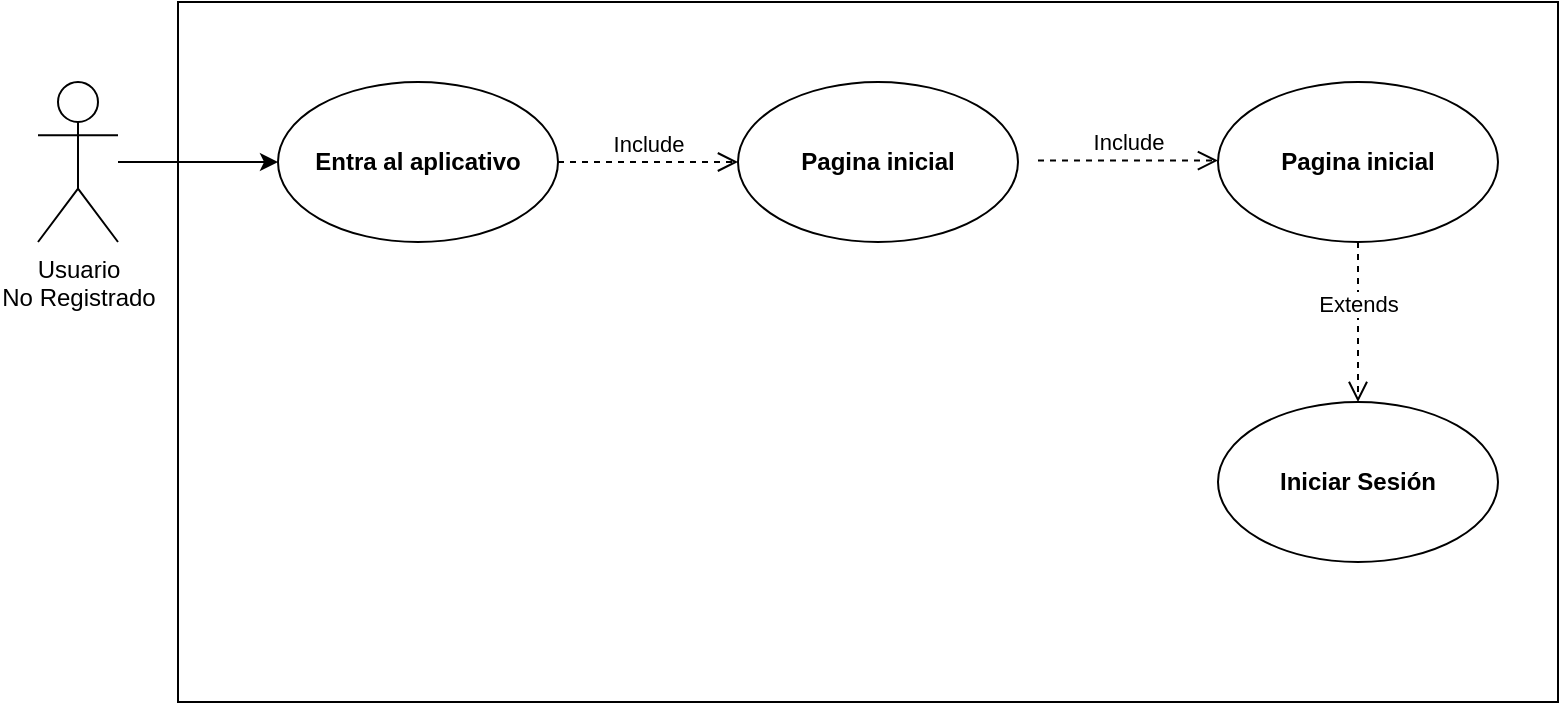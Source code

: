 <mxfile version="21.8.0" type="device" pages="19">
  <diagram id="6Wr8wNxJgp2MivjxtUQt" name="Ingreso al Aplicativo">
    <mxGraphModel dx="1120" dy="516" grid="1" gridSize="10" guides="1" tooltips="1" connect="1" arrows="1" fold="1" page="1" pageScale="1" pageWidth="827" pageHeight="1169" math="0" shadow="0">
      <root>
        <mxCell id="0" />
        <mxCell id="1" parent="0" />
        <mxCell id="N-UGEto0pf_gdrzbl3ki-1" value="" style="rounded=0;whiteSpace=wrap;html=1;" parent="1" vertex="1">
          <mxGeometry x="130" y="200" width="690" height="350" as="geometry" />
        </mxCell>
        <mxCell id="N-UGEto0pf_gdrzbl3ki-2" style="edgeStyle=orthogonalEdgeStyle;rounded=0;orthogonalLoop=1;jettySize=auto;html=1;entryX=0;entryY=0.5;entryDx=0;entryDy=0;" parent="1" source="N-UGEto0pf_gdrzbl3ki-3" target="N-UGEto0pf_gdrzbl3ki-4" edge="1">
          <mxGeometry relative="1" as="geometry" />
        </mxCell>
        <mxCell id="N-UGEto0pf_gdrzbl3ki-3" value="Usuario&lt;br&gt;No Registrado" style="shape=umlActor;verticalLabelPosition=bottom;verticalAlign=top;html=1;" parent="1" vertex="1">
          <mxGeometry x="60" y="240" width="40" height="80" as="geometry" />
        </mxCell>
        <mxCell id="N-UGEto0pf_gdrzbl3ki-4" value="&lt;b&gt;Entra al aplicativo&lt;/b&gt;" style="ellipse;whiteSpace=wrap;html=1;" parent="1" vertex="1">
          <mxGeometry x="180" y="240" width="140" height="80" as="geometry" />
        </mxCell>
        <mxCell id="N-UGEto0pf_gdrzbl3ki-5" value="&lt;b&gt;Pagina inicial&lt;/b&gt;" style="ellipse;whiteSpace=wrap;html=1;" parent="1" vertex="1">
          <mxGeometry x="410" y="240" width="140" height="80" as="geometry" />
        </mxCell>
        <mxCell id="N-UGEto0pf_gdrzbl3ki-6" value="Include" style="html=1;verticalAlign=bottom;endArrow=open;dashed=1;endSize=8;rounded=0;exitX=1;exitY=0.5;exitDx=0;exitDy=0;entryX=0;entryY=0.5;entryDx=0;entryDy=0;" parent="1" source="N-UGEto0pf_gdrzbl3ki-4" target="N-UGEto0pf_gdrzbl3ki-5" edge="1">
          <mxGeometry relative="1" as="geometry">
            <mxPoint x="450" y="460" as="sourcePoint" />
            <mxPoint x="370" y="460" as="targetPoint" />
          </mxGeometry>
        </mxCell>
        <mxCell id="N-UGEto0pf_gdrzbl3ki-7" value="&lt;b&gt;Pagina inicial&lt;/b&gt;" style="ellipse;whiteSpace=wrap;html=1;" parent="1" vertex="1">
          <mxGeometry x="650" y="240" width="140" height="80" as="geometry" />
        </mxCell>
        <mxCell id="N-UGEto0pf_gdrzbl3ki-8" value="Include" style="html=1;verticalAlign=bottom;endArrow=open;dashed=1;endSize=8;rounded=0;exitX=1;exitY=0.5;exitDx=0;exitDy=0;entryX=0;entryY=0.5;entryDx=0;entryDy=0;" parent="1" edge="1">
          <mxGeometry relative="1" as="geometry">
            <mxPoint x="560" y="279.29" as="sourcePoint" />
            <mxPoint x="650" y="279.29" as="targetPoint" />
          </mxGeometry>
        </mxCell>
        <mxCell id="N-UGEto0pf_gdrzbl3ki-10" value="Extends" style="html=1;verticalAlign=bottom;endArrow=open;dashed=1;endSize=8;rounded=0;exitX=0.5;exitY=1;exitDx=0;exitDy=0;" parent="1" source="N-UGEto0pf_gdrzbl3ki-7" edge="1">
          <mxGeometry relative="1" as="geometry">
            <mxPoint x="675" y="410" as="sourcePoint" />
            <mxPoint x="720" y="400" as="targetPoint" />
            <mxPoint as="offset" />
          </mxGeometry>
        </mxCell>
        <mxCell id="N-UGEto0pf_gdrzbl3ki-13" value="&lt;b&gt;Iniciar Sesión&lt;/b&gt;" style="ellipse;whiteSpace=wrap;html=1;" parent="1" vertex="1">
          <mxGeometry x="650" y="400" width="140" height="80" as="geometry" />
        </mxCell>
      </root>
    </mxGraphModel>
  </diagram>
  <diagram name="C.U-CREAR CUENTA" id="OIQbZXkx8vQEtdr4NYBc">
    <mxGraphModel dx="1120" dy="516" grid="1" gridSize="10" guides="1" tooltips="1" connect="1" arrows="1" fold="1" page="1" pageScale="1" pageWidth="827" pageHeight="1169" math="0" shadow="0">
      <root>
        <mxCell id="Y3XFAiMibaMwparVxsGh-0" />
        <mxCell id="Y3XFAiMibaMwparVxsGh-1" parent="Y3XFAiMibaMwparVxsGh-0" />
        <mxCell id="Y3XFAiMibaMwparVxsGh-2" value="" style="rounded=0;whiteSpace=wrap;html=1;" parent="Y3XFAiMibaMwparVxsGh-1" vertex="1">
          <mxGeometry x="130" y="210" width="490" height="130" as="geometry" />
        </mxCell>
        <mxCell id="Y3XFAiMibaMwparVxsGh-3" style="edgeStyle=orthogonalEdgeStyle;rounded=0;orthogonalLoop=1;jettySize=auto;html=1;entryX=0;entryY=0.5;entryDx=0;entryDy=0;" parent="Y3XFAiMibaMwparVxsGh-1" source="Y3XFAiMibaMwparVxsGh-4" target="Y3XFAiMibaMwparVxsGh-5" edge="1">
          <mxGeometry relative="1" as="geometry" />
        </mxCell>
        <mxCell id="Y3XFAiMibaMwparVxsGh-4" value="Usuario" style="shape=umlActor;verticalLabelPosition=bottom;verticalAlign=top;html=1;" parent="Y3XFAiMibaMwparVxsGh-1" vertex="1">
          <mxGeometry x="80" y="240" width="40" height="80" as="geometry" />
        </mxCell>
        <mxCell id="Y3XFAiMibaMwparVxsGh-5" value="&lt;b&gt;Crear cuenta&lt;/b&gt;" style="ellipse;whiteSpace=wrap;html=1;" parent="Y3XFAiMibaMwparVxsGh-1" vertex="1">
          <mxGeometry x="180" y="240" width="140" height="80" as="geometry" />
        </mxCell>
        <mxCell id="Y3XFAiMibaMwparVxsGh-6" value="&lt;b&gt;Guardar Datos&lt;/b&gt;" style="ellipse;whiteSpace=wrap;html=1;" parent="Y3XFAiMibaMwparVxsGh-1" vertex="1">
          <mxGeometry x="414" y="240" width="140" height="80" as="geometry" />
        </mxCell>
        <mxCell id="Y3XFAiMibaMwparVxsGh-7" value="Include" style="html=1;verticalAlign=bottom;endArrow=open;dashed=1;endSize=8;rounded=0;exitX=1;exitY=0.5;exitDx=0;exitDy=0;entryX=0;entryY=0.5;entryDx=0;entryDy=0;" parent="Y3XFAiMibaMwparVxsGh-1" source="Y3XFAiMibaMwparVxsGh-5" target="Y3XFAiMibaMwparVxsGh-6" edge="1">
          <mxGeometry relative="1" as="geometry">
            <mxPoint x="450" y="460" as="sourcePoint" />
            <mxPoint x="370" y="460" as="targetPoint" />
          </mxGeometry>
        </mxCell>
      </root>
    </mxGraphModel>
  </diagram>
  <diagram name="C,U- LOGIN" id="pDyAWAgPK7dpE20TPSKZ">
    <mxGraphModel dx="1120" dy="516" grid="1" gridSize="10" guides="1" tooltips="1" connect="1" arrows="1" fold="1" page="1" pageScale="1" pageWidth="827" pageHeight="1169" math="0" shadow="0">
      <root>
        <mxCell id="0" />
        <mxCell id="1" parent="0" />
        <mxCell id="ElbvkdIM_RsdT7fI71OH-1" value="" style="rounded=0;whiteSpace=wrap;html=1;" parent="1" vertex="1">
          <mxGeometry x="130" y="210" width="490" height="130" as="geometry" />
        </mxCell>
        <mxCell id="ElbvkdIM_RsdT7fI71OH-2" style="edgeStyle=orthogonalEdgeStyle;rounded=0;orthogonalLoop=1;jettySize=auto;html=1;entryX=0;entryY=0.5;entryDx=0;entryDy=0;" parent="1" source="ElbvkdIM_RsdT7fI71OH-3" target="ElbvkdIM_RsdT7fI71OH-4" edge="1">
          <mxGeometry relative="1" as="geometry" />
        </mxCell>
        <mxCell id="ElbvkdIM_RsdT7fI71OH-3" value="Usuario" style="shape=umlActor;verticalLabelPosition=bottom;verticalAlign=top;html=1;" parent="1" vertex="1">
          <mxGeometry x="80" y="240" width="40" height="80" as="geometry" />
        </mxCell>
        <mxCell id="ElbvkdIM_RsdT7fI71OH-4" value="&lt;b&gt;Loguea&lt;/b&gt;" style="ellipse;whiteSpace=wrap;html=1;" parent="1" vertex="1">
          <mxGeometry x="180" y="240" width="140" height="80" as="geometry" />
        </mxCell>
        <mxCell id="ElbvkdIM_RsdT7fI71OH-5" value="&lt;b&gt;Validar datos&lt;/b&gt;" style="ellipse;whiteSpace=wrap;html=1;" parent="1" vertex="1">
          <mxGeometry x="410" y="240" width="140" height="80" as="geometry" />
        </mxCell>
        <mxCell id="ElbvkdIM_RsdT7fI71OH-6" value="Include" style="html=1;verticalAlign=bottom;endArrow=open;dashed=1;endSize=8;rounded=0;exitX=1;exitY=0.5;exitDx=0;exitDy=0;entryX=0;entryY=0.5;entryDx=0;entryDy=0;" parent="1" source="ElbvkdIM_RsdT7fI71OH-4" target="ElbvkdIM_RsdT7fI71OH-5" edge="1">
          <mxGeometry relative="1" as="geometry">
            <mxPoint x="450" y="460" as="sourcePoint" />
            <mxPoint x="370" y="460" as="targetPoint" />
          </mxGeometry>
        </mxCell>
      </root>
    </mxGraphModel>
  </diagram>
  <diagram name="C.U-CURSOS-ESTUDIANTE" id="VmbVuqQlv-bKmgJ1OIzL">
    <mxGraphModel dx="1120" dy="516" grid="1" gridSize="10" guides="1" tooltips="1" connect="1" arrows="1" fold="1" page="1" pageScale="1" pageWidth="827" pageHeight="1169" math="0" shadow="0">
      <root>
        <mxCell id="Rnt-PtU5l8j6cWL0cF-I-0" />
        <mxCell id="Rnt-PtU5l8j6cWL0cF-I-1" parent="Rnt-PtU5l8j6cWL0cF-I-0" />
        <mxCell id="Rnt-PtU5l8j6cWL0cF-I-2" value="" style="rounded=0;whiteSpace=wrap;html=1;" parent="Rnt-PtU5l8j6cWL0cF-I-1" vertex="1">
          <mxGeometry x="130" y="210" width="490" height="130" as="geometry" />
        </mxCell>
        <mxCell id="Rnt-PtU5l8j6cWL0cF-I-3" style="edgeStyle=orthogonalEdgeStyle;rounded=0;orthogonalLoop=1;jettySize=auto;html=1;entryX=0;entryY=0.5;entryDx=0;entryDy=0;" parent="Rnt-PtU5l8j6cWL0cF-I-1" source="Rnt-PtU5l8j6cWL0cF-I-4" target="Rnt-PtU5l8j6cWL0cF-I-5" edge="1">
          <mxGeometry relative="1" as="geometry" />
        </mxCell>
        <mxCell id="Rnt-PtU5l8j6cWL0cF-I-4" value="Estudiante" style="shape=umlActor;verticalLabelPosition=bottom;verticalAlign=top;html=1;" parent="Rnt-PtU5l8j6cWL0cF-I-1" vertex="1">
          <mxGeometry x="80" y="240" width="40" height="80" as="geometry" />
        </mxCell>
        <mxCell id="Rnt-PtU5l8j6cWL0cF-I-5" value="&lt;b&gt;Home&lt;/b&gt;" style="ellipse;whiteSpace=wrap;html=1;" parent="Rnt-PtU5l8j6cWL0cF-I-1" vertex="1">
          <mxGeometry x="180" y="240" width="140" height="80" as="geometry" />
        </mxCell>
        <mxCell id="Rnt-PtU5l8j6cWL0cF-I-6" value="&lt;b&gt;Acceder a cursos&lt;/b&gt;" style="ellipse;whiteSpace=wrap;html=1;" parent="Rnt-PtU5l8j6cWL0cF-I-1" vertex="1">
          <mxGeometry x="410" y="240" width="140" height="80" as="geometry" />
        </mxCell>
        <mxCell id="Rnt-PtU5l8j6cWL0cF-I-7" value="Include" style="html=1;verticalAlign=bottom;endArrow=open;dashed=1;endSize=8;rounded=0;exitX=1;exitY=0.5;exitDx=0;exitDy=0;entryX=0;entryY=0.5;entryDx=0;entryDy=0;" parent="Rnt-PtU5l8j6cWL0cF-I-1" source="Rnt-PtU5l8j6cWL0cF-I-5" target="Rnt-PtU5l8j6cWL0cF-I-6" edge="1">
          <mxGeometry relative="1" as="geometry">
            <mxPoint x="450" y="460" as="sourcePoint" />
            <mxPoint x="370" y="460" as="targetPoint" />
          </mxGeometry>
        </mxCell>
      </root>
    </mxGraphModel>
  </diagram>
  <diagram id="7ByIlt90lfVoQDeWLOMH" name="C.U-ACCESO A MATERIAL">
    <mxGraphModel dx="1120" dy="516" grid="1" gridSize="10" guides="1" tooltips="1" connect="1" arrows="1" fold="1" page="1" pageScale="1" pageWidth="827" pageHeight="1169" math="0" shadow="0">
      <root>
        <mxCell id="0" />
        <mxCell id="1" parent="0" />
        <mxCell id="-4rPqsDTfvADgABQ5ECB-1" value="" style="rounded=0;whiteSpace=wrap;html=1;" parent="1" vertex="1">
          <mxGeometry x="130" y="140" width="680" height="300" as="geometry" />
        </mxCell>
        <mxCell id="-4rPqsDTfvADgABQ5ECB-2" style="edgeStyle=orthogonalEdgeStyle;rounded=0;orthogonalLoop=1;jettySize=auto;html=1;entryX=0;entryY=0.5;entryDx=0;entryDy=0;" parent="1" source="-4rPqsDTfvADgABQ5ECB-3" target="-4rPqsDTfvADgABQ5ECB-4" edge="1">
          <mxGeometry relative="1" as="geometry" />
        </mxCell>
        <mxCell id="-4rPqsDTfvADgABQ5ECB-3" value="Estudiante" style="shape=umlActor;verticalLabelPosition=bottom;verticalAlign=top;html=1;" parent="1" vertex="1">
          <mxGeometry x="80" y="240" width="40" height="80" as="geometry" />
        </mxCell>
        <mxCell id="-4rPqsDTfvADgABQ5ECB-4" value="&lt;b&gt;Home&lt;/b&gt;" style="ellipse;whiteSpace=wrap;html=1;" parent="1" vertex="1">
          <mxGeometry x="180" y="240" width="140" height="80" as="geometry" />
        </mxCell>
        <mxCell id="-4rPqsDTfvADgABQ5ECB-5" value="&lt;b&gt;Material&amp;nbsp;Pedagógico&lt;/b&gt;" style="ellipse;whiteSpace=wrap;html=1;" parent="1" vertex="1">
          <mxGeometry x="410" y="240" width="140" height="80" as="geometry" />
        </mxCell>
        <mxCell id="-4rPqsDTfvADgABQ5ECB-6" value="Include" style="html=1;verticalAlign=bottom;endArrow=open;dashed=1;endSize=8;rounded=0;exitX=1;exitY=0.5;exitDx=0;exitDy=0;entryX=0;entryY=0.5;entryDx=0;entryDy=0;" parent="1" source="-4rPqsDTfvADgABQ5ECB-4" target="-4rPqsDTfvADgABQ5ECB-5" edge="1">
          <mxGeometry relative="1" as="geometry">
            <mxPoint x="450" y="460" as="sourcePoint" />
            <mxPoint x="370" y="460" as="targetPoint" />
          </mxGeometry>
        </mxCell>
        <mxCell id="rlVTLHiIuU6o3TbWz9Qn-1" value="Include" style="html=1;verticalAlign=bottom;endArrow=open;dashed=1;endSize=8;rounded=0;exitX=1;exitY=0.5;exitDx=0;exitDy=0;entryX=0;entryY=0.5;entryDx=0;entryDy=0;" parent="1" edge="1">
          <mxGeometry relative="1" as="geometry">
            <mxPoint x="550" y="279.5" as="sourcePoint" />
            <mxPoint x="640" y="279.5" as="targetPoint" />
          </mxGeometry>
        </mxCell>
        <mxCell id="rlVTLHiIuU6o3TbWz9Qn-2" value="&lt;b&gt;Recursos&lt;/b&gt;" style="ellipse;whiteSpace=wrap;html=1;" parent="1" vertex="1">
          <mxGeometry x="650" y="330" width="140" height="80" as="geometry" />
        </mxCell>
        <mxCell id="rlVTLHiIuU6o3TbWz9Qn-3" value="&lt;b&gt;Videos&lt;/b&gt;" style="ellipse;whiteSpace=wrap;html=1;" parent="1" vertex="1">
          <mxGeometry x="650" y="240" width="140" height="80" as="geometry" />
        </mxCell>
        <mxCell id="rlVTLHiIuU6o3TbWz9Qn-4" value="&lt;b&gt;Lecturas&lt;/b&gt;" style="ellipse;whiteSpace=wrap;html=1;" parent="1" vertex="1">
          <mxGeometry x="650" y="150" width="140" height="80" as="geometry" />
        </mxCell>
        <mxCell id="rlVTLHiIuU6o3TbWz9Qn-5" value="Include" style="html=1;verticalAlign=bottom;endArrow=open;dashed=1;endSize=8;rounded=0;entryX=0;entryY=0.5;entryDx=0;entryDy=0;" parent="1" target="rlVTLHiIuU6o3TbWz9Qn-2" edge="1">
          <mxGeometry relative="1" as="geometry">
            <mxPoint x="550" y="280" as="sourcePoint" />
            <mxPoint x="640" y="350" as="targetPoint" />
          </mxGeometry>
        </mxCell>
        <mxCell id="rlVTLHiIuU6o3TbWz9Qn-6" value="Include" style="html=1;verticalAlign=bottom;endArrow=open;dashed=1;endSize=8;rounded=0;exitX=1;exitY=0.413;exitDx=0;exitDy=0;entryX=0;entryY=0.5;entryDx=0;entryDy=0;exitPerimeter=0;" parent="1" source="-4rPqsDTfvADgABQ5ECB-5" target="rlVTLHiIuU6o3TbWz9Qn-4" edge="1">
          <mxGeometry relative="1" as="geometry">
            <mxPoint x="550" y="220" as="sourcePoint" />
            <mxPoint x="640" y="220" as="targetPoint" />
          </mxGeometry>
        </mxCell>
      </root>
    </mxGraphModel>
  </diagram>
  <diagram name="C.U-PROGRESO" id="-MWEDYVDnwwyZtfCgukR">
    <mxGraphModel dx="1120" dy="516" grid="1" gridSize="10" guides="1" tooltips="1" connect="1" arrows="1" fold="1" page="1" pageScale="1" pageWidth="827" pageHeight="1169" math="0" shadow="0">
      <root>
        <mxCell id="lMCtE0xZN_irdAacadlM-0" />
        <mxCell id="lMCtE0xZN_irdAacadlM-1" parent="lMCtE0xZN_irdAacadlM-0" />
        <mxCell id="lMCtE0xZN_irdAacadlM-2" value="" style="rounded=0;whiteSpace=wrap;html=1;" parent="lMCtE0xZN_irdAacadlM-1" vertex="1">
          <mxGeometry x="130" y="190" width="680" height="180" as="geometry" />
        </mxCell>
        <mxCell id="lMCtE0xZN_irdAacadlM-3" style="edgeStyle=orthogonalEdgeStyle;rounded=0;orthogonalLoop=1;jettySize=auto;html=1;entryX=0;entryY=0.5;entryDx=0;entryDy=0;" parent="lMCtE0xZN_irdAacadlM-1" source="lMCtE0xZN_irdAacadlM-4" target="lMCtE0xZN_irdAacadlM-5" edge="1">
          <mxGeometry relative="1" as="geometry" />
        </mxCell>
        <mxCell id="lMCtE0xZN_irdAacadlM-4" value="Estudiante" style="shape=umlActor;verticalLabelPosition=bottom;verticalAlign=top;html=1;" parent="lMCtE0xZN_irdAacadlM-1" vertex="1">
          <mxGeometry x="80" y="240" width="40" height="80" as="geometry" />
        </mxCell>
        <mxCell id="lMCtE0xZN_irdAacadlM-5" value="&lt;b&gt;Home&lt;/b&gt;" style="ellipse;whiteSpace=wrap;html=1;" parent="lMCtE0xZN_irdAacadlM-1" vertex="1">
          <mxGeometry x="180" y="240" width="140" height="80" as="geometry" />
        </mxCell>
        <mxCell id="lMCtE0xZN_irdAacadlM-6" value="&lt;b&gt;Mi progreso&lt;/b&gt;" style="ellipse;whiteSpace=wrap;html=1;" parent="lMCtE0xZN_irdAacadlM-1" vertex="1">
          <mxGeometry x="410" y="240" width="140" height="80" as="geometry" />
        </mxCell>
        <mxCell id="lMCtE0xZN_irdAacadlM-7" value="Include" style="html=1;verticalAlign=bottom;endArrow=open;dashed=1;endSize=8;rounded=0;exitX=1;exitY=0.5;exitDx=0;exitDy=0;entryX=0;entryY=0.5;entryDx=0;entryDy=0;" parent="lMCtE0xZN_irdAacadlM-1" source="lMCtE0xZN_irdAacadlM-5" target="lMCtE0xZN_irdAacadlM-6" edge="1">
          <mxGeometry relative="1" as="geometry">
            <mxPoint x="450" y="460" as="sourcePoint" />
            <mxPoint x="370" y="460" as="targetPoint" />
          </mxGeometry>
        </mxCell>
        <mxCell id="lMCtE0xZN_irdAacadlM-11" value="&lt;b&gt;Mis Cursos&amp;nbsp;&lt;/b&gt;" style="ellipse;whiteSpace=wrap;html=1;" parent="lMCtE0xZN_irdAacadlM-1" vertex="1">
          <mxGeometry x="660" y="240" width="140" height="80" as="geometry" />
        </mxCell>
        <mxCell id="lMCtE0xZN_irdAacadlM-13" value="Include" style="html=1;verticalAlign=bottom;endArrow=open;dashed=1;endSize=8;rounded=0;exitX=1;exitY=0.5;exitDx=0;exitDy=0;entryX=0;entryY=0.5;entryDx=0;entryDy=0;" parent="lMCtE0xZN_irdAacadlM-1" source="lMCtE0xZN_irdAacadlM-6" target="lMCtE0xZN_irdAacadlM-11" edge="1">
          <mxGeometry relative="1" as="geometry">
            <mxPoint x="550" y="220" as="sourcePoint" />
            <mxPoint x="640" y="220" as="targetPoint" />
          </mxGeometry>
        </mxCell>
      </root>
    </mxGraphModel>
  </diagram>
  <diagram name="C.U-PERFIL ESTUDIANTE" id="D9-pfNor20RH93bwv3aH">
    <mxGraphModel dx="1120" dy="516" grid="1" gridSize="10" guides="1" tooltips="1" connect="1" arrows="1" fold="1" page="1" pageScale="1" pageWidth="827" pageHeight="1169" math="0" shadow="0">
      <root>
        <mxCell id="9F-heDjCqd94MD6ygJ31-0" />
        <mxCell id="9F-heDjCqd94MD6ygJ31-1" parent="9F-heDjCqd94MD6ygJ31-0" />
        <mxCell id="9F-heDjCqd94MD6ygJ31-2" value="" style="rounded=0;whiteSpace=wrap;html=1;" parent="9F-heDjCqd94MD6ygJ31-1" vertex="1">
          <mxGeometry x="120" y="127.5" width="690" height="305" as="geometry" />
        </mxCell>
        <mxCell id="9F-heDjCqd94MD6ygJ31-3" style="edgeStyle=orthogonalEdgeStyle;rounded=0;orthogonalLoop=1;jettySize=auto;html=1;entryX=0;entryY=0.5;entryDx=0;entryDy=0;" parent="9F-heDjCqd94MD6ygJ31-1" source="9F-heDjCqd94MD6ygJ31-4" target="9F-heDjCqd94MD6ygJ31-5" edge="1">
          <mxGeometry relative="1" as="geometry" />
        </mxCell>
        <mxCell id="9F-heDjCqd94MD6ygJ31-4" value="Estudiante" style="shape=umlActor;verticalLabelPosition=bottom;verticalAlign=top;html=1;" parent="9F-heDjCqd94MD6ygJ31-1" vertex="1">
          <mxGeometry x="60" y="240" width="40" height="80" as="geometry" />
        </mxCell>
        <mxCell id="9F-heDjCqd94MD6ygJ31-5" value="&lt;b&gt;Home&lt;/b&gt;" style="ellipse;whiteSpace=wrap;html=1;" parent="9F-heDjCqd94MD6ygJ31-1" vertex="1">
          <mxGeometry x="180" y="240" width="140" height="80" as="geometry" />
        </mxCell>
        <mxCell id="9F-heDjCqd94MD6ygJ31-6" value="&lt;b&gt;Perfil&lt;/b&gt;" style="ellipse;whiteSpace=wrap;html=1;" parent="9F-heDjCqd94MD6ygJ31-1" vertex="1">
          <mxGeometry x="410" y="240" width="140" height="80" as="geometry" />
        </mxCell>
        <mxCell id="9F-heDjCqd94MD6ygJ31-7" value="Include" style="html=1;verticalAlign=bottom;endArrow=open;dashed=1;endSize=8;rounded=0;exitX=1;exitY=0.5;exitDx=0;exitDy=0;entryX=0;entryY=0.5;entryDx=0;entryDy=0;" parent="9F-heDjCqd94MD6ygJ31-1" source="9F-heDjCqd94MD6ygJ31-5" target="9F-heDjCqd94MD6ygJ31-6" edge="1">
          <mxGeometry relative="1" as="geometry">
            <mxPoint x="450" y="460" as="sourcePoint" />
            <mxPoint x="370" y="460" as="targetPoint" />
          </mxGeometry>
        </mxCell>
        <mxCell id="9F-heDjCqd94MD6ygJ31-8" value="Include" style="html=1;verticalAlign=bottom;endArrow=open;dashed=1;endSize=8;rounded=0;exitX=1;exitY=0.5;exitDx=0;exitDy=0;entryX=0;entryY=0.5;entryDx=0;entryDy=0;" parent="9F-heDjCqd94MD6ygJ31-1" target="9F-heDjCqd94MD6ygJ31-9" edge="1">
          <mxGeometry relative="1" as="geometry">
            <mxPoint x="550" y="279.5" as="sourcePoint" />
            <mxPoint x="640" y="279.5" as="targetPoint" />
          </mxGeometry>
        </mxCell>
        <mxCell id="9F-heDjCqd94MD6ygJ31-9" value="&lt;b&gt;Actualizar Perfil&lt;/b&gt;" style="ellipse;whiteSpace=wrap;html=1;" parent="9F-heDjCqd94MD6ygJ31-1" vertex="1">
          <mxGeometry x="650" y="300" width="140" height="80" as="geometry" />
        </mxCell>
        <mxCell id="9F-heDjCqd94MD6ygJ31-10" value="&lt;b&gt;Ver Perfil&lt;/b&gt;" style="ellipse;whiteSpace=wrap;html=1;" parent="9F-heDjCqd94MD6ygJ31-1" vertex="1">
          <mxGeometry x="650" y="190" width="140" height="80" as="geometry" />
        </mxCell>
        <mxCell id="9F-heDjCqd94MD6ygJ31-11" value="Include" style="html=1;verticalAlign=bottom;endArrow=open;dashed=1;endSize=8;rounded=0;exitX=1;exitY=0.413;exitDx=0;exitDy=0;entryX=0;entryY=0.5;entryDx=0;entryDy=0;exitPerimeter=0;" parent="9F-heDjCqd94MD6ygJ31-1" target="9F-heDjCqd94MD6ygJ31-10" edge="1">
          <mxGeometry relative="1" as="geometry">
            <mxPoint x="550" y="273" as="sourcePoint" />
            <mxPoint x="640" y="220" as="targetPoint" />
          </mxGeometry>
        </mxCell>
      </root>
    </mxGraphModel>
  </diagram>
  <diagram name="C.U-INTERACCION E" id="3pASqnmJ5PZiGVIZQk9u">
    <mxGraphModel dx="1120" dy="516" grid="1" gridSize="10" guides="1" tooltips="1" connect="1" arrows="1" fold="1" page="1" pageScale="1" pageWidth="827" pageHeight="1169" math="0" shadow="0">
      <root>
        <mxCell id="8vlu0EyGMhYxULSzkpvL-0" />
        <mxCell id="8vlu0EyGMhYxULSzkpvL-1" parent="8vlu0EyGMhYxULSzkpvL-0" />
        <mxCell id="8vlu0EyGMhYxULSzkpvL-2" value="" style="rounded=0;whiteSpace=wrap;html=1;" parent="8vlu0EyGMhYxULSzkpvL-1" vertex="1">
          <mxGeometry x="130" y="190" width="680" height="180" as="geometry" />
        </mxCell>
        <mxCell id="8vlu0EyGMhYxULSzkpvL-3" style="edgeStyle=orthogonalEdgeStyle;rounded=0;orthogonalLoop=1;jettySize=auto;html=1;entryX=0;entryY=0.5;entryDx=0;entryDy=0;" parent="8vlu0EyGMhYxULSzkpvL-1" source="8vlu0EyGMhYxULSzkpvL-4" target="8vlu0EyGMhYxULSzkpvL-5" edge="1">
          <mxGeometry relative="1" as="geometry" />
        </mxCell>
        <mxCell id="8vlu0EyGMhYxULSzkpvL-4" value="Estudiante" style="shape=umlActor;verticalLabelPosition=bottom;verticalAlign=top;html=1;" parent="8vlu0EyGMhYxULSzkpvL-1" vertex="1">
          <mxGeometry x="80" y="240" width="40" height="80" as="geometry" />
        </mxCell>
        <mxCell id="8vlu0EyGMhYxULSzkpvL-5" value="&lt;b&gt;Home&lt;/b&gt;" style="ellipse;whiteSpace=wrap;html=1;" parent="8vlu0EyGMhYxULSzkpvL-1" vertex="1">
          <mxGeometry x="180" y="240" width="140" height="80" as="geometry" />
        </mxCell>
        <mxCell id="8vlu0EyGMhYxULSzkpvL-6" value="&lt;b&gt;Mis Foros&lt;/b&gt;" style="ellipse;whiteSpace=wrap;html=1;" parent="8vlu0EyGMhYxULSzkpvL-1" vertex="1">
          <mxGeometry x="410" y="240" width="140" height="80" as="geometry" />
        </mxCell>
        <mxCell id="8vlu0EyGMhYxULSzkpvL-7" value="Include" style="html=1;verticalAlign=bottom;endArrow=open;dashed=1;endSize=8;rounded=0;exitX=1;exitY=0.5;exitDx=0;exitDy=0;entryX=0;entryY=0.5;entryDx=0;entryDy=0;" parent="8vlu0EyGMhYxULSzkpvL-1" source="8vlu0EyGMhYxULSzkpvL-5" target="8vlu0EyGMhYxULSzkpvL-6" edge="1">
          <mxGeometry relative="1" as="geometry">
            <mxPoint x="450" y="460" as="sourcePoint" />
            <mxPoint x="370" y="460" as="targetPoint" />
          </mxGeometry>
        </mxCell>
        <mxCell id="8vlu0EyGMhYxULSzkpvL-8" value="&lt;b&gt;Chatear en Vivo&lt;/b&gt;" style="ellipse;whiteSpace=wrap;html=1;" parent="8vlu0EyGMhYxULSzkpvL-1" vertex="1">
          <mxGeometry x="660" y="240" width="140" height="80" as="geometry" />
        </mxCell>
        <mxCell id="8vlu0EyGMhYxULSzkpvL-9" value="Include" style="html=1;verticalAlign=bottom;endArrow=open;dashed=1;endSize=8;rounded=0;exitX=1;exitY=0.5;exitDx=0;exitDy=0;entryX=0;entryY=0.5;entryDx=0;entryDy=0;" parent="8vlu0EyGMhYxULSzkpvL-1" source="8vlu0EyGMhYxULSzkpvL-6" target="8vlu0EyGMhYxULSzkpvL-8" edge="1">
          <mxGeometry relative="1" as="geometry">
            <mxPoint x="550" y="220" as="sourcePoint" />
            <mxPoint x="640" y="220" as="targetPoint" />
          </mxGeometry>
        </mxCell>
      </root>
    </mxGraphModel>
  </diagram>
  <diagram id="dH7hlZJf07SfK11NuM1l" name="C.U-ACTIVIDADES">
    <mxGraphModel dx="1120" dy="516" grid="1" gridSize="10" guides="1" tooltips="1" connect="1" arrows="1" fold="1" page="1" pageScale="1" pageWidth="827" pageHeight="1169" math="0" shadow="0">
      <root>
        <mxCell id="0" />
        <mxCell id="1" parent="0" />
        <mxCell id="XqP-bKTQwqhSq1IPwBIK-1" value="" style="rounded=0;whiteSpace=wrap;html=1;" parent="1" vertex="1">
          <mxGeometry x="130" y="140" width="680" height="300" as="geometry" />
        </mxCell>
        <mxCell id="XqP-bKTQwqhSq1IPwBIK-2" style="edgeStyle=orthogonalEdgeStyle;rounded=0;orthogonalLoop=1;jettySize=auto;html=1;entryX=0;entryY=0.5;entryDx=0;entryDy=0;" parent="1" source="XqP-bKTQwqhSq1IPwBIK-3" target="XqP-bKTQwqhSq1IPwBIK-4" edge="1">
          <mxGeometry relative="1" as="geometry" />
        </mxCell>
        <mxCell id="XqP-bKTQwqhSq1IPwBIK-3" value="Estudiante" style="shape=umlActor;verticalLabelPosition=bottom;verticalAlign=top;html=1;" parent="1" vertex="1">
          <mxGeometry x="80" y="240" width="40" height="80" as="geometry" />
        </mxCell>
        <mxCell id="XqP-bKTQwqhSq1IPwBIK-4" value="&lt;b&gt;Home&lt;/b&gt;" style="ellipse;whiteSpace=wrap;html=1;" parent="1" vertex="1">
          <mxGeometry x="180" y="240" width="140" height="80" as="geometry" />
        </mxCell>
        <mxCell id="XqP-bKTQwqhSq1IPwBIK-5" value="&lt;b&gt;Actividades en linea&lt;/b&gt;" style="ellipse;whiteSpace=wrap;html=1;" parent="1" vertex="1">
          <mxGeometry x="410" y="240" width="140" height="80" as="geometry" />
        </mxCell>
        <mxCell id="XqP-bKTQwqhSq1IPwBIK-6" value="Include" style="html=1;verticalAlign=bottom;endArrow=open;dashed=1;endSize=8;rounded=0;exitX=1;exitY=0.5;exitDx=0;exitDy=0;entryX=0;entryY=0.5;entryDx=0;entryDy=0;" parent="1" source="XqP-bKTQwqhSq1IPwBIK-4" target="XqP-bKTQwqhSq1IPwBIK-5" edge="1">
          <mxGeometry relative="1" as="geometry">
            <mxPoint x="450" y="460" as="sourcePoint" />
            <mxPoint x="370" y="460" as="targetPoint" />
          </mxGeometry>
        </mxCell>
        <mxCell id="XqP-bKTQwqhSq1IPwBIK-7" value="Include" style="html=1;verticalAlign=bottom;endArrow=open;dashed=1;endSize=8;rounded=0;exitX=1;exitY=0.5;exitDx=0;exitDy=0;entryX=0;entryY=0.5;entryDx=0;entryDy=0;" parent="1" edge="1">
          <mxGeometry relative="1" as="geometry">
            <mxPoint x="550" y="279.5" as="sourcePoint" />
            <mxPoint x="640" y="279.5" as="targetPoint" />
          </mxGeometry>
        </mxCell>
        <mxCell id="XqP-bKTQwqhSq1IPwBIK-8" value="&lt;b&gt;Realizar Tareas&lt;/b&gt;" style="ellipse;whiteSpace=wrap;html=1;" parent="1" vertex="1">
          <mxGeometry x="650" y="330" width="140" height="80" as="geometry" />
        </mxCell>
        <mxCell id="XqP-bKTQwqhSq1IPwBIK-9" value="&lt;b&gt;Realizar Cuestionarios&lt;/b&gt;" style="ellipse;whiteSpace=wrap;html=1;" parent="1" vertex="1">
          <mxGeometry x="650" y="240" width="140" height="80" as="geometry" />
        </mxCell>
        <mxCell id="XqP-bKTQwqhSq1IPwBIK-10" value="&lt;b&gt;Realizar Actividades&lt;/b&gt;" style="ellipse;whiteSpace=wrap;html=1;" parent="1" vertex="1">
          <mxGeometry x="650" y="150" width="140" height="80" as="geometry" />
        </mxCell>
        <mxCell id="XqP-bKTQwqhSq1IPwBIK-11" value="Include" style="html=1;verticalAlign=bottom;endArrow=open;dashed=1;endSize=8;rounded=0;entryX=0;entryY=0.5;entryDx=0;entryDy=0;" parent="1" target="XqP-bKTQwqhSq1IPwBIK-8" edge="1">
          <mxGeometry relative="1" as="geometry">
            <mxPoint x="550" y="280" as="sourcePoint" />
            <mxPoint x="640" y="350" as="targetPoint" />
          </mxGeometry>
        </mxCell>
        <mxCell id="XqP-bKTQwqhSq1IPwBIK-12" value="Include" style="html=1;verticalAlign=bottom;endArrow=open;dashed=1;endSize=8;rounded=0;exitX=1;exitY=0.413;exitDx=0;exitDy=0;entryX=0;entryY=0.5;entryDx=0;entryDy=0;exitPerimeter=0;" parent="1" source="XqP-bKTQwqhSq1IPwBIK-5" target="XqP-bKTQwqhSq1IPwBIK-10" edge="1">
          <mxGeometry relative="1" as="geometry">
            <mxPoint x="550" y="220" as="sourcePoint" />
            <mxPoint x="640" y="220" as="targetPoint" />
          </mxGeometry>
        </mxCell>
      </root>
    </mxGraphModel>
  </diagram>
  <diagram name="C.U-CALENDARIO" id="jutyXChW285aZ4MzFxVK">
    <mxGraphModel dx="1120" dy="516" grid="1" gridSize="10" guides="1" tooltips="1" connect="1" arrows="1" fold="1" page="1" pageScale="1" pageWidth="827" pageHeight="1169" math="0" shadow="0">
      <root>
        <mxCell id="qdNr5fmkScDglMQVw6Nb-0" />
        <mxCell id="qdNr5fmkScDglMQVw6Nb-1" parent="qdNr5fmkScDglMQVw6Nb-0" />
        <mxCell id="qdNr5fmkScDglMQVw6Nb-2" value="" style="rounded=0;whiteSpace=wrap;html=1;" parent="qdNr5fmkScDglMQVw6Nb-1" vertex="1">
          <mxGeometry x="130" y="170" width="680" height="220" as="geometry" />
        </mxCell>
        <mxCell id="qdNr5fmkScDglMQVw6Nb-3" style="edgeStyle=orthogonalEdgeStyle;rounded=0;orthogonalLoop=1;jettySize=auto;html=1;entryX=0;entryY=0.5;entryDx=0;entryDy=0;" parent="qdNr5fmkScDglMQVw6Nb-1" source="qdNr5fmkScDglMQVw6Nb-4" target="qdNr5fmkScDglMQVw6Nb-5" edge="1">
          <mxGeometry relative="1" as="geometry" />
        </mxCell>
        <mxCell id="qdNr5fmkScDglMQVw6Nb-4" value="Estudiante" style="shape=umlActor;verticalLabelPosition=bottom;verticalAlign=top;html=1;" parent="qdNr5fmkScDglMQVw6Nb-1" vertex="1">
          <mxGeometry x="80" y="240" width="40" height="80" as="geometry" />
        </mxCell>
        <mxCell id="qdNr5fmkScDglMQVw6Nb-5" value="&lt;b&gt;Home&lt;/b&gt;" style="ellipse;whiteSpace=wrap;html=1;" parent="qdNr5fmkScDglMQVw6Nb-1" vertex="1">
          <mxGeometry x="180" y="240" width="140" height="80" as="geometry" />
        </mxCell>
        <mxCell id="qdNr5fmkScDglMQVw6Nb-6" value="&lt;b&gt;Calendario&lt;/b&gt;" style="ellipse;whiteSpace=wrap;html=1;" parent="qdNr5fmkScDglMQVw6Nb-1" vertex="1">
          <mxGeometry x="410" y="240" width="140" height="80" as="geometry" />
        </mxCell>
        <mxCell id="qdNr5fmkScDglMQVw6Nb-7" value="Include" style="html=1;verticalAlign=bottom;endArrow=open;dashed=1;endSize=8;rounded=0;exitX=1;exitY=0.5;exitDx=0;exitDy=0;entryX=0;entryY=0.5;entryDx=0;entryDy=0;" parent="qdNr5fmkScDglMQVw6Nb-1" source="qdNr5fmkScDglMQVw6Nb-5" target="qdNr5fmkScDglMQVw6Nb-6" edge="1">
          <mxGeometry relative="1" as="geometry">
            <mxPoint x="450" y="460" as="sourcePoint" />
            <mxPoint x="370" y="460" as="targetPoint" />
          </mxGeometry>
        </mxCell>
        <mxCell id="qdNr5fmkScDglMQVw6Nb-8" value="&lt;b&gt;Ver&lt;br&gt;Eventos Especiales&lt;/b&gt;" style="ellipse;whiteSpace=wrap;html=1;" parent="qdNr5fmkScDglMQVw6Nb-1" vertex="1">
          <mxGeometry x="660" y="190" width="140" height="80" as="geometry" />
        </mxCell>
        <mxCell id="qdNr5fmkScDglMQVw6Nb-9" value="Include" style="html=1;verticalAlign=bottom;endArrow=open;dashed=1;endSize=8;rounded=0;exitX=1;exitY=0.5;exitDx=0;exitDy=0;entryX=0;entryY=0.5;entryDx=0;entryDy=0;" parent="qdNr5fmkScDglMQVw6Nb-1" source="qdNr5fmkScDglMQVw6Nb-6" target="qdNr5fmkScDglMQVw6Nb-8" edge="1">
          <mxGeometry relative="1" as="geometry">
            <mxPoint x="550" y="220" as="sourcePoint" />
            <mxPoint x="640" y="220" as="targetPoint" />
            <Array as="points">
              <mxPoint x="550" y="230" />
            </Array>
          </mxGeometry>
        </mxCell>
        <mxCell id="a5X7rALWjfvapzpTjm5t-0" value="&lt;b&gt;Ver&lt;br&gt;Plazos de Entrega&lt;/b&gt;" style="ellipse;whiteSpace=wrap;html=1;" parent="qdNr5fmkScDglMQVw6Nb-1" vertex="1">
          <mxGeometry x="660" y="300" width="140" height="80" as="geometry" />
        </mxCell>
        <mxCell id="a5X7rALWjfvapzpTjm5t-1" value="Include" style="html=1;verticalAlign=bottom;endArrow=open;dashed=1;endSize=8;rounded=0;exitX=1;exitY=0.5;exitDx=0;exitDy=0;entryX=0;entryY=0.5;entryDx=0;entryDy=0;" parent="qdNr5fmkScDglMQVw6Nb-1" source="qdNr5fmkScDglMQVw6Nb-6" target="a5X7rALWjfvapzpTjm5t-0" edge="1">
          <mxGeometry relative="1" as="geometry">
            <mxPoint x="530" y="340" as="sourcePoint" />
            <mxPoint x="620" y="280" as="targetPoint" />
            <Array as="points">
              <mxPoint x="550" y="340" />
            </Array>
          </mxGeometry>
        </mxCell>
      </root>
    </mxGraphModel>
  </diagram>
  <diagram id="gpmpE8dqPziz1QKdFCoa" name="C.U-GESTIONAR CURSOS">
    <mxGraphModel dx="1120" dy="516" grid="1" gridSize="10" guides="1" tooltips="1" connect="1" arrows="1" fold="1" page="1" pageScale="1" pageWidth="827" pageHeight="1169" math="0" shadow="0">
      <root>
        <mxCell id="0" />
        <mxCell id="1" parent="0" />
        <mxCell id="D1II5D107nUMghdBY2ZH-1" value="" style="rounded=0;whiteSpace=wrap;html=1;" parent="1" vertex="1">
          <mxGeometry x="120" y="127.5" width="690" height="305" as="geometry" />
        </mxCell>
        <mxCell id="D1II5D107nUMghdBY2ZH-2" style="edgeStyle=orthogonalEdgeStyle;rounded=0;orthogonalLoop=1;jettySize=auto;html=1;entryX=0;entryY=0.5;entryDx=0;entryDy=0;" parent="1" source="D1II5D107nUMghdBY2ZH-3" target="D1II5D107nUMghdBY2ZH-4" edge="1">
          <mxGeometry relative="1" as="geometry" />
        </mxCell>
        <mxCell id="D1II5D107nUMghdBY2ZH-3" value="Profesor" style="shape=umlActor;verticalLabelPosition=bottom;verticalAlign=top;html=1;" parent="1" vertex="1">
          <mxGeometry x="70" y="240" width="40" height="80" as="geometry" />
        </mxCell>
        <mxCell id="D1II5D107nUMghdBY2ZH-4" value="&lt;b&gt;Home&lt;/b&gt;" style="ellipse;whiteSpace=wrap;html=1;" parent="1" vertex="1">
          <mxGeometry x="180" y="240" width="140" height="80" as="geometry" />
        </mxCell>
        <mxCell id="D1II5D107nUMghdBY2ZH-5" value="&lt;b&gt;Gestionar Cursos&lt;/b&gt;" style="ellipse;whiteSpace=wrap;html=1;" parent="1" vertex="1">
          <mxGeometry x="410" y="240" width="140" height="80" as="geometry" />
        </mxCell>
        <mxCell id="D1II5D107nUMghdBY2ZH-6" value="Include" style="html=1;verticalAlign=bottom;endArrow=open;dashed=1;endSize=8;rounded=0;exitX=1;exitY=0.5;exitDx=0;exitDy=0;entryX=0;entryY=0.5;entryDx=0;entryDy=0;" parent="1" source="D1II5D107nUMghdBY2ZH-4" target="D1II5D107nUMghdBY2ZH-5" edge="1">
          <mxGeometry relative="1" as="geometry">
            <mxPoint x="450" y="460" as="sourcePoint" />
            <mxPoint x="370" y="460" as="targetPoint" />
          </mxGeometry>
        </mxCell>
        <mxCell id="ectXyyjATJpilKFTeFFw-1" value="Include" style="html=1;verticalAlign=bottom;endArrow=open;dashed=1;endSize=8;rounded=0;exitX=1;exitY=0.5;exitDx=0;exitDy=0;entryX=0;entryY=0.5;entryDx=0;entryDy=0;" parent="1" target="ectXyyjATJpilKFTeFFw-3" edge="1">
          <mxGeometry relative="1" as="geometry">
            <mxPoint x="550" y="279.5" as="sourcePoint" />
            <mxPoint x="640" y="279.5" as="targetPoint" />
          </mxGeometry>
        </mxCell>
        <mxCell id="ectXyyjATJpilKFTeFFw-2" value="&lt;b&gt;Eliminar Cursos&lt;/b&gt;" style="ellipse;whiteSpace=wrap;html=1;" parent="1" vertex="1">
          <mxGeometry x="650" y="330" width="140" height="80" as="geometry" />
        </mxCell>
        <mxCell id="ectXyyjATJpilKFTeFFw-3" value="&lt;b&gt;Editar Cursos&lt;/b&gt;" style="ellipse;whiteSpace=wrap;html=1;" parent="1" vertex="1">
          <mxGeometry x="650" y="240" width="140" height="80" as="geometry" />
        </mxCell>
        <mxCell id="ectXyyjATJpilKFTeFFw-4" value="&lt;b&gt;Crear Cursos&lt;/b&gt;" style="ellipse;whiteSpace=wrap;html=1;" parent="1" vertex="1">
          <mxGeometry x="650" y="150" width="140" height="80" as="geometry" />
        </mxCell>
        <mxCell id="ectXyyjATJpilKFTeFFw-5" value="Include" style="html=1;verticalAlign=bottom;endArrow=open;dashed=1;endSize=8;rounded=0;entryX=0;entryY=0.5;entryDx=0;entryDy=0;" parent="1" target="ectXyyjATJpilKFTeFFw-2" edge="1">
          <mxGeometry relative="1" as="geometry">
            <mxPoint x="550" y="280" as="sourcePoint" />
            <mxPoint x="640" y="350" as="targetPoint" />
          </mxGeometry>
        </mxCell>
        <mxCell id="ectXyyjATJpilKFTeFFw-6" value="Include" style="html=1;verticalAlign=bottom;endArrow=open;dashed=1;endSize=8;rounded=0;exitX=1;exitY=0.413;exitDx=0;exitDy=0;entryX=0;entryY=0.5;entryDx=0;entryDy=0;exitPerimeter=0;" parent="1" target="ectXyyjATJpilKFTeFFw-4" edge="1">
          <mxGeometry relative="1" as="geometry">
            <mxPoint x="550" y="273" as="sourcePoint" />
            <mxPoint x="640" y="220" as="targetPoint" />
          </mxGeometry>
        </mxCell>
      </root>
    </mxGraphModel>
  </diagram>
  <diagram name="C.U-PERFIL PROFESOR" id="0LE5VPD_op4EIZp8oqDv">
    <mxGraphModel dx="1120" dy="516" grid="1" gridSize="10" guides="1" tooltips="1" connect="1" arrows="1" fold="1" page="1" pageScale="1" pageWidth="827" pageHeight="1169" math="0" shadow="0">
      <root>
        <mxCell id="-_ZeZ4AsRos5AnXZLXF0-0" />
        <mxCell id="-_ZeZ4AsRos5AnXZLXF0-1" parent="-_ZeZ4AsRos5AnXZLXF0-0" />
        <mxCell id="-_ZeZ4AsRos5AnXZLXF0-2" value="" style="rounded=0;whiteSpace=wrap;html=1;" parent="-_ZeZ4AsRos5AnXZLXF0-1" vertex="1">
          <mxGeometry x="120" y="127.5" width="690" height="305" as="geometry" />
        </mxCell>
        <mxCell id="-_ZeZ4AsRos5AnXZLXF0-3" style="edgeStyle=orthogonalEdgeStyle;rounded=0;orthogonalLoop=1;jettySize=auto;html=1;entryX=0;entryY=0.5;entryDx=0;entryDy=0;" parent="-_ZeZ4AsRos5AnXZLXF0-1" source="-_ZeZ4AsRos5AnXZLXF0-4" target="-_ZeZ4AsRos5AnXZLXF0-5" edge="1">
          <mxGeometry relative="1" as="geometry" />
        </mxCell>
        <mxCell id="-_ZeZ4AsRos5AnXZLXF0-4" value="Profesor" style="shape=umlActor;verticalLabelPosition=bottom;verticalAlign=top;html=1;" parent="-_ZeZ4AsRos5AnXZLXF0-1" vertex="1">
          <mxGeometry x="70" y="240" width="40" height="80" as="geometry" />
        </mxCell>
        <mxCell id="-_ZeZ4AsRos5AnXZLXF0-5" value="&lt;b&gt;Home&lt;/b&gt;" style="ellipse;whiteSpace=wrap;html=1;" parent="-_ZeZ4AsRos5AnXZLXF0-1" vertex="1">
          <mxGeometry x="180" y="240" width="140" height="80" as="geometry" />
        </mxCell>
        <mxCell id="-_ZeZ4AsRos5AnXZLXF0-6" value="&lt;b&gt;Perfil&lt;/b&gt;" style="ellipse;whiteSpace=wrap;html=1;" parent="-_ZeZ4AsRos5AnXZLXF0-1" vertex="1">
          <mxGeometry x="410" y="240" width="140" height="80" as="geometry" />
        </mxCell>
        <mxCell id="-_ZeZ4AsRos5AnXZLXF0-7" value="Include" style="html=1;verticalAlign=bottom;endArrow=open;dashed=1;endSize=8;rounded=0;exitX=1;exitY=0.5;exitDx=0;exitDy=0;entryX=0;entryY=0.5;entryDx=0;entryDy=0;" parent="-_ZeZ4AsRos5AnXZLXF0-1" source="-_ZeZ4AsRos5AnXZLXF0-5" target="-_ZeZ4AsRos5AnXZLXF0-6" edge="1">
          <mxGeometry relative="1" as="geometry">
            <mxPoint x="450" y="460" as="sourcePoint" />
            <mxPoint x="370" y="460" as="targetPoint" />
          </mxGeometry>
        </mxCell>
        <mxCell id="-_ZeZ4AsRos5AnXZLXF0-8" value="Include" style="html=1;verticalAlign=bottom;endArrow=open;dashed=1;endSize=8;rounded=0;exitX=1;exitY=0.5;exitDx=0;exitDy=0;entryX=0;entryY=0.5;entryDx=0;entryDy=0;" parent="-_ZeZ4AsRos5AnXZLXF0-1" target="-_ZeZ4AsRos5AnXZLXF0-10" edge="1">
          <mxGeometry relative="1" as="geometry">
            <mxPoint x="550" y="279.5" as="sourcePoint" />
            <mxPoint x="640" y="279.5" as="targetPoint" />
          </mxGeometry>
        </mxCell>
        <mxCell id="-_ZeZ4AsRos5AnXZLXF0-10" value="&lt;b&gt;Actualizar Perfil&lt;/b&gt;" style="ellipse;whiteSpace=wrap;html=1;" parent="-_ZeZ4AsRos5AnXZLXF0-1" vertex="1">
          <mxGeometry x="650" y="300" width="140" height="80" as="geometry" />
        </mxCell>
        <mxCell id="-_ZeZ4AsRos5AnXZLXF0-11" value="&lt;b&gt;Ver Perfil&lt;/b&gt;" style="ellipse;whiteSpace=wrap;html=1;" parent="-_ZeZ4AsRos5AnXZLXF0-1" vertex="1">
          <mxGeometry x="650" y="190" width="140" height="80" as="geometry" />
        </mxCell>
        <mxCell id="-_ZeZ4AsRos5AnXZLXF0-13" value="Include" style="html=1;verticalAlign=bottom;endArrow=open;dashed=1;endSize=8;rounded=0;exitX=1;exitY=0.413;exitDx=0;exitDy=0;entryX=0;entryY=0.5;entryDx=0;entryDy=0;exitPerimeter=0;" parent="-_ZeZ4AsRos5AnXZLXF0-1" target="-_ZeZ4AsRos5AnXZLXF0-11" edge="1">
          <mxGeometry relative="1" as="geometry">
            <mxPoint x="550" y="273" as="sourcePoint" />
            <mxPoint x="640" y="220" as="targetPoint" />
          </mxGeometry>
        </mxCell>
      </root>
    </mxGraphModel>
  </diagram>
  <diagram name="C.U-GESTIONAR MATERIAL" id="HTI6QxBB3ciXQf_AmXek">
    <mxGraphModel dx="1120" dy="516" grid="1" gridSize="10" guides="1" tooltips="1" connect="1" arrows="1" fold="1" page="1" pageScale="1" pageWidth="827" pageHeight="1169" math="0" shadow="0">
      <root>
        <mxCell id="CxvuSQmHEL59KZ60OoM6-0" />
        <mxCell id="CxvuSQmHEL59KZ60OoM6-1" parent="CxvuSQmHEL59KZ60OoM6-0" />
        <mxCell id="CxvuSQmHEL59KZ60OoM6-2" value="" style="rounded=0;whiteSpace=wrap;html=1;" parent="CxvuSQmHEL59KZ60OoM6-1" vertex="1">
          <mxGeometry x="130" y="140" width="680" height="300" as="geometry" />
        </mxCell>
        <mxCell id="CxvuSQmHEL59KZ60OoM6-3" style="edgeStyle=orthogonalEdgeStyle;rounded=0;orthogonalLoop=1;jettySize=auto;html=1;entryX=0;entryY=0.5;entryDx=0;entryDy=0;" parent="CxvuSQmHEL59KZ60OoM6-1" source="CxvuSQmHEL59KZ60OoM6-4" target="CxvuSQmHEL59KZ60OoM6-5" edge="1">
          <mxGeometry relative="1" as="geometry" />
        </mxCell>
        <mxCell id="CxvuSQmHEL59KZ60OoM6-4" value="Profesor" style="shape=umlActor;verticalLabelPosition=bottom;verticalAlign=top;html=1;" parent="CxvuSQmHEL59KZ60OoM6-1" vertex="1">
          <mxGeometry x="80" y="240" width="40" height="80" as="geometry" />
        </mxCell>
        <mxCell id="CxvuSQmHEL59KZ60OoM6-5" value="&lt;b&gt;Home&lt;/b&gt;" style="ellipse;whiteSpace=wrap;html=1;" parent="CxvuSQmHEL59KZ60OoM6-1" vertex="1">
          <mxGeometry x="180" y="240" width="140" height="80" as="geometry" />
        </mxCell>
        <mxCell id="CxvuSQmHEL59KZ60OoM6-6" value="&lt;b&gt;Material&amp;nbsp;Pedagógico&lt;/b&gt;" style="ellipse;whiteSpace=wrap;html=1;" parent="CxvuSQmHEL59KZ60OoM6-1" vertex="1">
          <mxGeometry x="410" y="240" width="140" height="80" as="geometry" />
        </mxCell>
        <mxCell id="CxvuSQmHEL59KZ60OoM6-7" value="Include" style="html=1;verticalAlign=bottom;endArrow=open;dashed=1;endSize=8;rounded=0;exitX=1;exitY=0.5;exitDx=0;exitDy=0;entryX=0;entryY=0.5;entryDx=0;entryDy=0;" parent="CxvuSQmHEL59KZ60OoM6-1" source="CxvuSQmHEL59KZ60OoM6-5" target="CxvuSQmHEL59KZ60OoM6-6" edge="1">
          <mxGeometry relative="1" as="geometry">
            <mxPoint x="450" y="460" as="sourcePoint" />
            <mxPoint x="370" y="460" as="targetPoint" />
          </mxGeometry>
        </mxCell>
        <mxCell id="CxvuSQmHEL59KZ60OoM6-8" value="Include" style="html=1;verticalAlign=bottom;endArrow=open;dashed=1;endSize=8;rounded=0;exitX=1;exitY=0.5;exitDx=0;exitDy=0;entryX=0;entryY=0.5;entryDx=0;entryDy=0;" parent="CxvuSQmHEL59KZ60OoM6-1" edge="1">
          <mxGeometry relative="1" as="geometry">
            <mxPoint x="550" y="279.5" as="sourcePoint" />
            <mxPoint x="640" y="279.5" as="targetPoint" />
          </mxGeometry>
        </mxCell>
        <mxCell id="CxvuSQmHEL59KZ60OoM6-9" value="&lt;b&gt;Recursos&lt;/b&gt;" style="ellipse;whiteSpace=wrap;html=1;" parent="CxvuSQmHEL59KZ60OoM6-1" vertex="1">
          <mxGeometry x="650" y="330" width="140" height="80" as="geometry" />
        </mxCell>
        <mxCell id="CxvuSQmHEL59KZ60OoM6-10" value="&lt;b&gt;Videos&lt;/b&gt;" style="ellipse;whiteSpace=wrap;html=1;" parent="CxvuSQmHEL59KZ60OoM6-1" vertex="1">
          <mxGeometry x="650" y="240" width="140" height="80" as="geometry" />
        </mxCell>
        <mxCell id="CxvuSQmHEL59KZ60OoM6-11" value="&lt;b&gt;Lecturas&lt;/b&gt;" style="ellipse;whiteSpace=wrap;html=1;" parent="CxvuSQmHEL59KZ60OoM6-1" vertex="1">
          <mxGeometry x="650" y="150" width="140" height="80" as="geometry" />
        </mxCell>
        <mxCell id="CxvuSQmHEL59KZ60OoM6-12" value="Include" style="html=1;verticalAlign=bottom;endArrow=open;dashed=1;endSize=8;rounded=0;entryX=0;entryY=0.5;entryDx=0;entryDy=0;" parent="CxvuSQmHEL59KZ60OoM6-1" target="CxvuSQmHEL59KZ60OoM6-9" edge="1">
          <mxGeometry relative="1" as="geometry">
            <mxPoint x="550" y="280" as="sourcePoint" />
            <mxPoint x="640" y="350" as="targetPoint" />
          </mxGeometry>
        </mxCell>
        <mxCell id="CxvuSQmHEL59KZ60OoM6-13" value="Include" style="html=1;verticalAlign=bottom;endArrow=open;dashed=1;endSize=8;rounded=0;exitX=1;exitY=0.413;exitDx=0;exitDy=0;entryX=0;entryY=0.5;entryDx=0;entryDy=0;exitPerimeter=0;" parent="CxvuSQmHEL59KZ60OoM6-1" source="CxvuSQmHEL59KZ60OoM6-6" target="CxvuSQmHEL59KZ60OoM6-11" edge="1">
          <mxGeometry relative="1" as="geometry">
            <mxPoint x="550" y="220" as="sourcePoint" />
            <mxPoint x="640" y="220" as="targetPoint" />
          </mxGeometry>
        </mxCell>
      </root>
    </mxGraphModel>
  </diagram>
  <diagram name="C.U-SEGUIMIENTO ESTUDIANTES" id="XagZdw2mf-CaOm_mPBbg">
    <mxGraphModel dx="1947" dy="516" grid="1" gridSize="10" guides="1" tooltips="1" connect="1" arrows="1" fold="1" page="1" pageScale="1" pageWidth="827" pageHeight="1169" math="0" shadow="0">
      <root>
        <mxCell id="7FEzxj0w64jG_ueJnOdy-0" />
        <mxCell id="7FEzxj0w64jG_ueJnOdy-1" parent="7FEzxj0w64jG_ueJnOdy-0" />
        <mxCell id="7FEzxj0w64jG_ueJnOdy-2" value="" style="rounded=0;whiteSpace=wrap;html=1;" parent="7FEzxj0w64jG_ueJnOdy-1" vertex="1">
          <mxGeometry x="-120" y="150" width="960" height="300" as="geometry" />
        </mxCell>
        <mxCell id="7FEzxj0w64jG_ueJnOdy-3" style="edgeStyle=orthogonalEdgeStyle;rounded=0;orthogonalLoop=1;jettySize=auto;html=1;entryX=0;entryY=0.5;entryDx=0;entryDy=0;" parent="7FEzxj0w64jG_ueJnOdy-1" source="7FEzxj0w64jG_ueJnOdy-4" target="7FEzxj0w64jG_ueJnOdy-5" edge="1">
          <mxGeometry relative="1" as="geometry" />
        </mxCell>
        <mxCell id="7FEzxj0w64jG_ueJnOdy-4" value="Profesor" style="shape=umlActor;verticalLabelPosition=bottom;verticalAlign=top;html=1;" parent="7FEzxj0w64jG_ueJnOdy-1" vertex="1">
          <mxGeometry x="-170" y="250" width="40" height="80" as="geometry" />
        </mxCell>
        <mxCell id="7FEzxj0w64jG_ueJnOdy-5" value="&lt;b&gt;Home&lt;/b&gt;" style="ellipse;whiteSpace=wrap;html=1;" parent="7FEzxj0w64jG_ueJnOdy-1" vertex="1">
          <mxGeometry x="-70" y="250" width="140" height="80" as="geometry" />
        </mxCell>
        <mxCell id="7FEzxj0w64jG_ueJnOdy-6" value="&lt;b&gt;Ver Grupos&amp;nbsp;&lt;/b&gt;" style="ellipse;whiteSpace=wrap;html=1;" parent="7FEzxj0w64jG_ueJnOdy-1" vertex="1">
          <mxGeometry x="160" y="250" width="140" height="80" as="geometry" />
        </mxCell>
        <mxCell id="7FEzxj0w64jG_ueJnOdy-7" value="Include" style="html=1;verticalAlign=bottom;endArrow=open;dashed=1;endSize=8;rounded=0;exitX=1;exitY=0.5;exitDx=0;exitDy=0;entryX=0;entryY=0.5;entryDx=0;entryDy=0;" parent="7FEzxj0w64jG_ueJnOdy-1" source="7FEzxj0w64jG_ueJnOdy-5" target="7FEzxj0w64jG_ueJnOdy-6" edge="1">
          <mxGeometry relative="1" as="geometry">
            <mxPoint x="200" y="470" as="sourcePoint" />
            <mxPoint x="120" y="470" as="targetPoint" />
          </mxGeometry>
        </mxCell>
        <mxCell id="7FEzxj0w64jG_ueJnOdy-8" value="Include" style="html=1;verticalAlign=bottom;endArrow=open;dashed=1;endSize=8;rounded=0;exitX=1;exitY=0.5;exitDx=0;exitDy=0;entryX=0;entryY=0.5;entryDx=0;entryDy=0;" parent="7FEzxj0w64jG_ueJnOdy-1" edge="1">
          <mxGeometry relative="1" as="geometry">
            <mxPoint x="300" y="289.5" as="sourcePoint" />
            <mxPoint x="390" y="289.5" as="targetPoint" />
          </mxGeometry>
        </mxCell>
        <mxCell id="7FEzxj0w64jG_ueJnOdy-9" value="&lt;b&gt;Ver Calificaciones&lt;/b&gt;" style="ellipse;whiteSpace=wrap;html=1;" parent="7FEzxj0w64jG_ueJnOdy-1" vertex="1">
          <mxGeometry x="630" y="310" width="140" height="80" as="geometry" />
        </mxCell>
        <mxCell id="7FEzxj0w64jG_ueJnOdy-10" value="&lt;b&gt;Ver Estudiantes&lt;/b&gt;" style="ellipse;whiteSpace=wrap;html=1;" parent="7FEzxj0w64jG_ueJnOdy-1" vertex="1">
          <mxGeometry x="400" y="250" width="140" height="80" as="geometry" />
        </mxCell>
        <mxCell id="7FEzxj0w64jG_ueJnOdy-11" value="&lt;b&gt;Seguir Progreso&lt;/b&gt;" style="ellipse;whiteSpace=wrap;html=1;" parent="7FEzxj0w64jG_ueJnOdy-1" vertex="1">
          <mxGeometry x="630" y="190" width="140" height="80" as="geometry" />
        </mxCell>
        <mxCell id="7FEzxj0w64jG_ueJnOdy-12" value="Include" style="html=1;verticalAlign=bottom;endArrow=open;dashed=1;endSize=8;rounded=0;entryX=0;entryY=0.5;entryDx=0;entryDy=0;exitX=1;exitY=0.5;exitDx=0;exitDy=0;" parent="7FEzxj0w64jG_ueJnOdy-1" source="7FEzxj0w64jG_ueJnOdy-10" target="7FEzxj0w64jG_ueJnOdy-9" edge="1">
          <mxGeometry relative="1" as="geometry">
            <mxPoint x="300" y="290" as="sourcePoint" />
            <mxPoint x="390" y="360" as="targetPoint" />
          </mxGeometry>
        </mxCell>
        <mxCell id="7FEzxj0w64jG_ueJnOdy-13" value="Include" style="html=1;verticalAlign=bottom;endArrow=open;dashed=1;endSize=8;rounded=0;exitX=1;exitY=0.5;exitDx=0;exitDy=0;entryX=0;entryY=0.5;entryDx=0;entryDy=0;" parent="7FEzxj0w64jG_ueJnOdy-1" source="7FEzxj0w64jG_ueJnOdy-10" target="7FEzxj0w64jG_ueJnOdy-11" edge="1">
          <mxGeometry relative="1" as="geometry">
            <mxPoint x="300" y="230" as="sourcePoint" />
            <mxPoint x="390" y="230" as="targetPoint" />
          </mxGeometry>
        </mxCell>
      </root>
    </mxGraphModel>
  </diagram>
  <diagram name="C.U-COMUNICACION PROFESOR" id="ODyqr28aRKttRmx_bn7r">
    <mxGraphModel dx="1947" dy="516" grid="1" gridSize="10" guides="1" tooltips="1" connect="1" arrows="1" fold="1" page="1" pageScale="1" pageWidth="827" pageHeight="1169" math="0" shadow="0">
      <root>
        <mxCell id="vmQRmNl11pKlVP5bG-bf-0" />
        <mxCell id="vmQRmNl11pKlVP5bG-bf-1" parent="vmQRmNl11pKlVP5bG-bf-0" />
        <mxCell id="vmQRmNl11pKlVP5bG-bf-2" value="" style="rounded=0;whiteSpace=wrap;html=1;" parent="vmQRmNl11pKlVP5bG-bf-1" vertex="1">
          <mxGeometry x="-120" y="150" width="750" height="300" as="geometry" />
        </mxCell>
        <mxCell id="vmQRmNl11pKlVP5bG-bf-3" style="edgeStyle=orthogonalEdgeStyle;rounded=0;orthogonalLoop=1;jettySize=auto;html=1;entryX=0;entryY=0.5;entryDx=0;entryDy=0;" parent="vmQRmNl11pKlVP5bG-bf-1" source="vmQRmNl11pKlVP5bG-bf-4" target="vmQRmNl11pKlVP5bG-bf-5" edge="1">
          <mxGeometry relative="1" as="geometry" />
        </mxCell>
        <mxCell id="vmQRmNl11pKlVP5bG-bf-4" value="Profesor" style="shape=umlActor;verticalLabelPosition=bottom;verticalAlign=top;html=1;" parent="vmQRmNl11pKlVP5bG-bf-1" vertex="1">
          <mxGeometry x="-170" y="250" width="40" height="80" as="geometry" />
        </mxCell>
        <mxCell id="vmQRmNl11pKlVP5bG-bf-5" value="&lt;b&gt;Home&lt;/b&gt;" style="ellipse;whiteSpace=wrap;html=1;" parent="vmQRmNl11pKlVP5bG-bf-1" vertex="1">
          <mxGeometry x="-70" y="250" width="140" height="80" as="geometry" />
        </mxCell>
        <mxCell id="vmQRmNl11pKlVP5bG-bf-6" value="&lt;b&gt;Comunicación&lt;/b&gt;" style="ellipse;whiteSpace=wrap;html=1;" parent="vmQRmNl11pKlVP5bG-bf-1" vertex="1">
          <mxGeometry x="160" y="250" width="140" height="80" as="geometry" />
        </mxCell>
        <mxCell id="vmQRmNl11pKlVP5bG-bf-7" value="Include" style="html=1;verticalAlign=bottom;endArrow=open;dashed=1;endSize=8;rounded=0;exitX=1;exitY=0.5;exitDx=0;exitDy=0;entryX=0;entryY=0.5;entryDx=0;entryDy=0;" parent="vmQRmNl11pKlVP5bG-bf-1" source="vmQRmNl11pKlVP5bG-bf-5" target="vmQRmNl11pKlVP5bG-bf-6" edge="1">
          <mxGeometry relative="1" as="geometry">
            <mxPoint x="200" y="470" as="sourcePoint" />
            <mxPoint x="120" y="470" as="targetPoint" />
          </mxGeometry>
        </mxCell>
        <mxCell id="vmQRmNl11pKlVP5bG-bf-9" value="&lt;b&gt;Chats&lt;/b&gt;" style="ellipse;whiteSpace=wrap;html=1;" parent="vmQRmNl11pKlVP5bG-bf-1" vertex="1">
          <mxGeometry x="414" y="300" width="140" height="80" as="geometry" />
        </mxCell>
        <mxCell id="vmQRmNl11pKlVP5bG-bf-11" value="&lt;b&gt;Interactuar Foros&lt;/b&gt;" style="ellipse;whiteSpace=wrap;html=1;" parent="vmQRmNl11pKlVP5bG-bf-1" vertex="1">
          <mxGeometry x="414" y="190" width="140" height="80" as="geometry" />
        </mxCell>
        <mxCell id="vmQRmNl11pKlVP5bG-bf-12" value="Include" style="html=1;verticalAlign=bottom;endArrow=open;dashed=1;endSize=8;rounded=0;entryX=0;entryY=0.5;entryDx=0;entryDy=0;exitX=1;exitY=0.5;exitDx=0;exitDy=0;" parent="vmQRmNl11pKlVP5bG-bf-1" source="vmQRmNl11pKlVP5bG-bf-6" target="vmQRmNl11pKlVP5bG-bf-9" edge="1">
          <mxGeometry relative="1" as="geometry">
            <mxPoint x="540" y="290" as="sourcePoint" />
            <mxPoint x="390" y="360" as="targetPoint" />
          </mxGeometry>
        </mxCell>
        <mxCell id="vmQRmNl11pKlVP5bG-bf-13" value="Include" style="html=1;verticalAlign=bottom;endArrow=open;dashed=1;endSize=8;rounded=0;exitX=1;exitY=0.5;exitDx=0;exitDy=0;entryX=0;entryY=0.5;entryDx=0;entryDy=0;" parent="vmQRmNl11pKlVP5bG-bf-1" source="vmQRmNl11pKlVP5bG-bf-6" target="vmQRmNl11pKlVP5bG-bf-11" edge="1">
          <mxGeometry relative="1" as="geometry">
            <mxPoint x="540" y="290" as="sourcePoint" />
            <mxPoint x="390" y="230" as="targetPoint" />
          </mxGeometry>
        </mxCell>
      </root>
    </mxGraphModel>
  </diagram>
  <diagram name="C.U-GESTIONAR CALENDARIO" id="rp2DsVx703iiYjX-SeGD">
    <mxGraphModel dx="1120" dy="516" grid="1" gridSize="10" guides="1" tooltips="1" connect="1" arrows="1" fold="1" page="1" pageScale="1" pageWidth="827" pageHeight="1169" math="0" shadow="0">
      <root>
        <mxCell id="wzBUuJKufRfJ9iBBmCob-0" />
        <mxCell id="wzBUuJKufRfJ9iBBmCob-1" parent="wzBUuJKufRfJ9iBBmCob-0" />
        <mxCell id="wzBUuJKufRfJ9iBBmCob-2" value="" style="rounded=0;whiteSpace=wrap;html=1;" parent="wzBUuJKufRfJ9iBBmCob-1" vertex="1">
          <mxGeometry x="130" y="110" width="680" height="390" as="geometry" />
        </mxCell>
        <mxCell id="wzBUuJKufRfJ9iBBmCob-3" style="edgeStyle=orthogonalEdgeStyle;rounded=0;orthogonalLoop=1;jettySize=auto;html=1;entryX=0;entryY=0.5;entryDx=0;entryDy=0;" parent="wzBUuJKufRfJ9iBBmCob-1" source="wzBUuJKufRfJ9iBBmCob-4" target="wzBUuJKufRfJ9iBBmCob-5" edge="1">
          <mxGeometry relative="1" as="geometry" />
        </mxCell>
        <mxCell id="wzBUuJKufRfJ9iBBmCob-4" value="Estudiante" style="shape=umlActor;verticalLabelPosition=bottom;verticalAlign=top;html=1;" parent="wzBUuJKufRfJ9iBBmCob-1" vertex="1">
          <mxGeometry x="80" y="240" width="40" height="80" as="geometry" />
        </mxCell>
        <mxCell id="wzBUuJKufRfJ9iBBmCob-5" value="&lt;b&gt;Home&lt;/b&gt;" style="ellipse;whiteSpace=wrap;html=1;" parent="wzBUuJKufRfJ9iBBmCob-1" vertex="1">
          <mxGeometry x="180" y="240" width="140" height="80" as="geometry" />
        </mxCell>
        <mxCell id="wzBUuJKufRfJ9iBBmCob-6" value="&lt;b&gt;Gestionar Calendario&lt;/b&gt;" style="ellipse;whiteSpace=wrap;html=1;" parent="wzBUuJKufRfJ9iBBmCob-1" vertex="1">
          <mxGeometry x="410" y="240" width="140" height="80" as="geometry" />
        </mxCell>
        <mxCell id="wzBUuJKufRfJ9iBBmCob-7" value="Include" style="html=1;verticalAlign=bottom;endArrow=open;dashed=1;endSize=8;rounded=0;exitX=1;exitY=0.5;exitDx=0;exitDy=0;entryX=0;entryY=0.5;entryDx=0;entryDy=0;" parent="wzBUuJKufRfJ9iBBmCob-1" source="wzBUuJKufRfJ9iBBmCob-5" target="wzBUuJKufRfJ9iBBmCob-6" edge="1">
          <mxGeometry relative="1" as="geometry">
            <mxPoint x="450" y="460" as="sourcePoint" />
            <mxPoint x="370" y="460" as="targetPoint" />
          </mxGeometry>
        </mxCell>
        <mxCell id="wzBUuJKufRfJ9iBBmCob-8" value="&lt;b&gt;Programar Clases&lt;/b&gt;" style="ellipse;whiteSpace=wrap;html=1;" parent="wzBUuJKufRfJ9iBBmCob-1" vertex="1">
          <mxGeometry x="660" y="130" width="140" height="80" as="geometry" />
        </mxCell>
        <mxCell id="wzBUuJKufRfJ9iBBmCob-9" value="Include" style="html=1;verticalAlign=bottom;endArrow=open;dashed=1;endSize=8;rounded=0;exitX=1;exitY=0.5;exitDx=0;exitDy=0;entryX=0;entryY=0.5;entryDx=0;entryDy=0;" parent="wzBUuJKufRfJ9iBBmCob-1" source="wzBUuJKufRfJ9iBBmCob-6" target="wzBUuJKufRfJ9iBBmCob-8" edge="1">
          <mxGeometry relative="1" as="geometry">
            <mxPoint x="550" y="220" as="sourcePoint" />
            <mxPoint x="640" y="220" as="targetPoint" />
            <Array as="points">
              <mxPoint x="550" y="230" />
              <mxPoint x="550" y="170" />
            </Array>
          </mxGeometry>
        </mxCell>
        <mxCell id="wzBUuJKufRfJ9iBBmCob-10" value="&lt;b&gt;Programar Examenes&lt;/b&gt;" style="ellipse;whiteSpace=wrap;html=1;" parent="wzBUuJKufRfJ9iBBmCob-1" vertex="1">
          <mxGeometry x="660" y="370" width="140" height="80" as="geometry" />
        </mxCell>
        <mxCell id="wzBUuJKufRfJ9iBBmCob-11" value="Include" style="html=1;verticalAlign=bottom;endArrow=open;dashed=1;endSize=8;rounded=0;exitX=1;exitY=0.5;exitDx=0;exitDy=0;entryX=0;entryY=0.5;entryDx=0;entryDy=0;" parent="wzBUuJKufRfJ9iBBmCob-1" source="wzBUuJKufRfJ9iBBmCob-6" target="wzBUuJKufRfJ9iBBmCob-10" edge="1">
          <mxGeometry relative="1" as="geometry">
            <mxPoint x="530" y="340" as="sourcePoint" />
            <mxPoint x="620" y="280" as="targetPoint" />
            <Array as="points">
              <mxPoint x="550" y="340" />
              <mxPoint x="550" y="410" />
            </Array>
          </mxGeometry>
        </mxCell>
        <mxCell id="oWnbOtERl035-miH9l6k-0" value="&lt;b&gt;Programar Fechas Importantes&lt;/b&gt;" style="ellipse;whiteSpace=wrap;html=1;" parent="wzBUuJKufRfJ9iBBmCob-1" vertex="1">
          <mxGeometry x="660" y="240" width="140" height="80" as="geometry" />
        </mxCell>
        <mxCell id="oWnbOtERl035-miH9l6k-2" value="Include" style="html=1;verticalAlign=bottom;endArrow=open;dashed=1;endSize=8;rounded=0;exitX=1;exitY=0.5;exitDx=0;exitDy=0;entryX=0;entryY=0.5;entryDx=0;entryDy=0;" parent="wzBUuJKufRfJ9iBBmCob-1" source="wzBUuJKufRfJ9iBBmCob-6" target="oWnbOtERl035-miH9l6k-0" edge="1">
          <mxGeometry relative="1" as="geometry">
            <mxPoint x="560" y="290" as="sourcePoint" />
            <mxPoint x="670" y="180" as="targetPoint" />
            <Array as="points" />
          </mxGeometry>
        </mxCell>
      </root>
    </mxGraphModel>
  </diagram>
  <diagram name="C.U-INTEGRACION RECURSOS" id="L3AuhpfQ-X0Vrfyz3wwd">
    <mxGraphModel dx="1947" dy="516" grid="1" gridSize="10" guides="1" tooltips="1" connect="1" arrows="1" fold="1" page="1" pageScale="1" pageWidth="827" pageHeight="1169" math="0" shadow="0">
      <root>
        <mxCell id="vzHg1UVW_XJwG5GFCqQM-0" />
        <mxCell id="vzHg1UVW_XJwG5GFCqQM-1" parent="vzHg1UVW_XJwG5GFCqQM-0" />
        <mxCell id="vzHg1UVW_XJwG5GFCqQM-2" value="" style="rounded=0;whiteSpace=wrap;html=1;" parent="vzHg1UVW_XJwG5GFCqQM-1" vertex="1">
          <mxGeometry x="-120" y="150" width="750" height="300" as="geometry" />
        </mxCell>
        <mxCell id="vzHg1UVW_XJwG5GFCqQM-3" style="edgeStyle=orthogonalEdgeStyle;rounded=0;orthogonalLoop=1;jettySize=auto;html=1;entryX=0;entryY=0.5;entryDx=0;entryDy=0;" parent="vzHg1UVW_XJwG5GFCqQM-1" source="vzHg1UVW_XJwG5GFCqQM-4" target="vzHg1UVW_XJwG5GFCqQM-5" edge="1">
          <mxGeometry relative="1" as="geometry" />
        </mxCell>
        <mxCell id="vzHg1UVW_XJwG5GFCqQM-4" value="Profesor" style="shape=umlActor;verticalLabelPosition=bottom;verticalAlign=top;html=1;" parent="vzHg1UVW_XJwG5GFCqQM-1" vertex="1">
          <mxGeometry x="-170" y="250" width="40" height="80" as="geometry" />
        </mxCell>
        <mxCell id="vzHg1UVW_XJwG5GFCqQM-5" value="&lt;b&gt;Home&lt;/b&gt;" style="ellipse;whiteSpace=wrap;html=1;" parent="vzHg1UVW_XJwG5GFCqQM-1" vertex="1">
          <mxGeometry x="-70" y="250" width="140" height="80" as="geometry" />
        </mxCell>
        <mxCell id="vzHg1UVW_XJwG5GFCqQM-6" value="&lt;b&gt;Integrar &lt;br&gt;Recursos Externos&lt;br&gt;&lt;/b&gt;" style="ellipse;whiteSpace=wrap;html=1;" parent="vzHg1UVW_XJwG5GFCqQM-1" vertex="1">
          <mxGeometry x="160" y="250" width="140" height="80" as="geometry" />
        </mxCell>
        <mxCell id="vzHg1UVW_XJwG5GFCqQM-7" value="Include" style="html=1;verticalAlign=bottom;endArrow=open;dashed=1;endSize=8;rounded=0;exitX=1;exitY=0.5;exitDx=0;exitDy=0;entryX=0;entryY=0.5;entryDx=0;entryDy=0;" parent="vzHg1UVW_XJwG5GFCqQM-1" source="vzHg1UVW_XJwG5GFCqQM-5" target="vzHg1UVW_XJwG5GFCqQM-6" edge="1">
          <mxGeometry relative="1" as="geometry">
            <mxPoint x="200" y="470" as="sourcePoint" />
            <mxPoint x="120" y="470" as="targetPoint" />
          </mxGeometry>
        </mxCell>
        <mxCell id="vzHg1UVW_XJwG5GFCqQM-8" value="&lt;b&gt;Material de apoyo&lt;/b&gt;" style="ellipse;whiteSpace=wrap;html=1;" parent="vzHg1UVW_XJwG5GFCqQM-1" vertex="1">
          <mxGeometry x="414" y="300" width="140" height="80" as="geometry" />
        </mxCell>
        <mxCell id="vzHg1UVW_XJwG5GFCqQM-9" value="&lt;b&gt;Integrar Herramientas&lt;/b&gt;" style="ellipse;whiteSpace=wrap;html=1;" parent="vzHg1UVW_XJwG5GFCqQM-1" vertex="1">
          <mxGeometry x="414" y="190" width="140" height="80" as="geometry" />
        </mxCell>
        <mxCell id="vzHg1UVW_XJwG5GFCqQM-10" value="Include" style="html=1;verticalAlign=bottom;endArrow=open;dashed=1;endSize=8;rounded=0;entryX=0;entryY=0.5;entryDx=0;entryDy=0;exitX=1;exitY=0.5;exitDx=0;exitDy=0;" parent="vzHg1UVW_XJwG5GFCqQM-1" source="vzHg1UVW_XJwG5GFCqQM-6" target="vzHg1UVW_XJwG5GFCqQM-8" edge="1">
          <mxGeometry relative="1" as="geometry">
            <mxPoint x="540" y="290" as="sourcePoint" />
            <mxPoint x="390" y="360" as="targetPoint" />
          </mxGeometry>
        </mxCell>
        <mxCell id="vzHg1UVW_XJwG5GFCqQM-11" value="Include" style="html=1;verticalAlign=bottom;endArrow=open;dashed=1;endSize=8;rounded=0;exitX=1;exitY=0.5;exitDx=0;exitDy=0;entryX=0;entryY=0.5;entryDx=0;entryDy=0;" parent="vzHg1UVW_XJwG5GFCqQM-1" source="vzHg1UVW_XJwG5GFCqQM-6" target="vzHg1UVW_XJwG5GFCqQM-9" edge="1">
          <mxGeometry relative="1" as="geometry">
            <mxPoint x="540" y="290" as="sourcePoint" />
            <mxPoint x="390" y="230" as="targetPoint" />
          </mxGeometry>
        </mxCell>
      </root>
    </mxGraphModel>
  </diagram>
  <diagram name="C.U-ANALISIS DE DATOS" id="D8YpxWQQI5YGX-Rv4ZY1">
    <mxGraphModel dx="1947" dy="516" grid="1" gridSize="10" guides="1" tooltips="1" connect="1" arrows="1" fold="1" page="1" pageScale="1" pageWidth="827" pageHeight="1169" math="0" shadow="0">
      <root>
        <mxCell id="upFnsSb680SdEJrW3IOc-0" />
        <mxCell id="upFnsSb680SdEJrW3IOc-1" parent="upFnsSb680SdEJrW3IOc-0" />
        <mxCell id="upFnsSb680SdEJrW3IOc-2" value="" style="rounded=0;whiteSpace=wrap;html=1;" parent="upFnsSb680SdEJrW3IOc-1" vertex="1">
          <mxGeometry x="-120" y="150" width="750" height="300" as="geometry" />
        </mxCell>
        <mxCell id="upFnsSb680SdEJrW3IOc-3" style="edgeStyle=orthogonalEdgeStyle;rounded=0;orthogonalLoop=1;jettySize=auto;html=1;entryX=0;entryY=0.5;entryDx=0;entryDy=0;" parent="upFnsSb680SdEJrW3IOc-1" source="upFnsSb680SdEJrW3IOc-4" target="upFnsSb680SdEJrW3IOc-5" edge="1">
          <mxGeometry relative="1" as="geometry" />
        </mxCell>
        <mxCell id="upFnsSb680SdEJrW3IOc-4" value="Profesor" style="shape=umlActor;verticalLabelPosition=bottom;verticalAlign=top;html=1;" parent="upFnsSb680SdEJrW3IOc-1" vertex="1">
          <mxGeometry x="-170" y="250" width="40" height="80" as="geometry" />
        </mxCell>
        <mxCell id="upFnsSb680SdEJrW3IOc-5" value="&lt;b&gt;Home&lt;/b&gt;" style="ellipse;whiteSpace=wrap;html=1;" parent="upFnsSb680SdEJrW3IOc-1" vertex="1">
          <mxGeometry x="-70" y="250" width="140" height="80" as="geometry" />
        </mxCell>
        <mxCell id="upFnsSb680SdEJrW3IOc-6" value="&lt;b&gt;Visualizar informes&lt;br&gt;&lt;/b&gt;" style="ellipse;whiteSpace=wrap;html=1;" parent="upFnsSb680SdEJrW3IOc-1" vertex="1">
          <mxGeometry x="160" y="250" width="140" height="80" as="geometry" />
        </mxCell>
        <mxCell id="upFnsSb680SdEJrW3IOc-7" value="Include" style="html=1;verticalAlign=bottom;endArrow=open;dashed=1;endSize=8;rounded=0;exitX=1;exitY=0.5;exitDx=0;exitDy=0;entryX=0;entryY=0.5;entryDx=0;entryDy=0;" parent="upFnsSb680SdEJrW3IOc-1" source="upFnsSb680SdEJrW3IOc-5" target="upFnsSb680SdEJrW3IOc-6" edge="1">
          <mxGeometry relative="1" as="geometry">
            <mxPoint x="200" y="470" as="sourcePoint" />
            <mxPoint x="120" y="470" as="targetPoint" />
          </mxGeometry>
        </mxCell>
        <mxCell id="upFnsSb680SdEJrW3IOc-9" value="&lt;b&gt;Visualizar &lt;br&gt;Rendimiento Grupal&lt;/b&gt;" style="ellipse;whiteSpace=wrap;html=1;" parent="upFnsSb680SdEJrW3IOc-1" vertex="1">
          <mxGeometry x="414" y="250" width="140" height="80" as="geometry" />
        </mxCell>
        <mxCell id="upFnsSb680SdEJrW3IOc-11" value="Include" style="html=1;verticalAlign=bottom;endArrow=open;dashed=1;endSize=8;rounded=0;exitX=1;exitY=0.5;exitDx=0;exitDy=0;entryX=0;entryY=0.5;entryDx=0;entryDy=0;" parent="upFnsSb680SdEJrW3IOc-1" source="upFnsSb680SdEJrW3IOc-6" target="upFnsSb680SdEJrW3IOc-9" edge="1">
          <mxGeometry relative="1" as="geometry">
            <mxPoint x="540" y="290" as="sourcePoint" />
            <mxPoint x="390" y="230" as="targetPoint" />
          </mxGeometry>
        </mxCell>
      </root>
    </mxGraphModel>
  </diagram>
  <diagram name="C.U-GESTION DE USUARIOS" id="01_XJGWxRHtSg9TwYz3I">
    <mxGraphModel dx="1120" dy="516" grid="1" gridSize="10" guides="1" tooltips="1" connect="1" arrows="1" fold="1" page="1" pageScale="1" pageWidth="827" pageHeight="1169" math="0" shadow="0">
      <root>
        <mxCell id="-FxFdYq6TaLNWOCOVYQM-0" />
        <mxCell id="-FxFdYq6TaLNWOCOVYQM-1" parent="-FxFdYq6TaLNWOCOVYQM-0" />
        <mxCell id="-FxFdYq6TaLNWOCOVYQM-2" value="" style="rounded=0;whiteSpace=wrap;html=1;" parent="-FxFdYq6TaLNWOCOVYQM-1" vertex="1">
          <mxGeometry x="19" y="115" width="790" height="330" as="geometry" />
        </mxCell>
        <mxCell id="-FxFdYq6TaLNWOCOVYQM-4" value="Administrador" style="shape=umlActor;verticalLabelPosition=bottom;verticalAlign=top;html=1;" parent="-FxFdYq6TaLNWOCOVYQM-1" vertex="1">
          <mxGeometry x="39" y="240" width="40" height="80" as="geometry" />
        </mxCell>
        <mxCell id="-FxFdYq6TaLNWOCOVYQM-5" value="&lt;b&gt;Gestionar Usuarios&lt;/b&gt;" style="ellipse;whiteSpace=wrap;html=1;" parent="-FxFdYq6TaLNWOCOVYQM-1" vertex="1">
          <mxGeometry x="419" y="240" width="140" height="80" as="geometry" />
        </mxCell>
        <mxCell id="-FxFdYq6TaLNWOCOVYQM-6" value="&lt;b&gt;Editar Usuarios&lt;br&gt;&lt;/b&gt;" style="ellipse;whiteSpace=wrap;html=1;" parent="-FxFdYq6TaLNWOCOVYQM-1" vertex="1">
          <mxGeometry x="649" y="240" width="140" height="80" as="geometry" />
        </mxCell>
        <mxCell id="-FxFdYq6TaLNWOCOVYQM-7" value="Include" style="html=1;verticalAlign=bottom;endArrow=open;dashed=1;endSize=8;rounded=0;exitX=1;exitY=0.5;exitDx=0;exitDy=0;entryX=0;entryY=0.5;entryDx=0;entryDy=0;" parent="-FxFdYq6TaLNWOCOVYQM-1" source="-FxFdYq6TaLNWOCOVYQM-5" target="-FxFdYq6TaLNWOCOVYQM-6" edge="1">
          <mxGeometry x="0.185" y="10" relative="1" as="geometry">
            <mxPoint x="689" y="460" as="sourcePoint" />
            <mxPoint x="609" y="460" as="targetPoint" />
            <mxPoint as="offset" />
          </mxGeometry>
        </mxCell>
        <mxCell id="-FxFdYq6TaLNWOCOVYQM-8" value="Eliminar Usuarios" style="ellipse;whiteSpace=wrap;html=1;" parent="-FxFdYq6TaLNWOCOVYQM-1" vertex="1">
          <mxGeometry x="649" y="340" width="140" height="80" as="geometry" />
        </mxCell>
        <mxCell id="-FxFdYq6TaLNWOCOVYQM-9" value="Include" style="html=1;verticalAlign=bottom;endArrow=open;dashed=1;endSize=8;rounded=0;exitX=1;exitY=0.5;exitDx=0;exitDy=0;entryX=0;entryY=0.5;entryDx=0;entryDy=0;" parent="-FxFdYq6TaLNWOCOVYQM-1" source="-FxFdYq6TaLNWOCOVYQM-5" target="-FxFdYq6TaLNWOCOVYQM-8" edge="1">
          <mxGeometry relative="1" as="geometry">
            <mxPoint x="1029" y="280" as="sourcePoint" />
            <mxPoint x="879" y="220" as="targetPoint" />
          </mxGeometry>
        </mxCell>
        <mxCell id="PNjpc2Df1MsQY9RqXTpg-0" value="&lt;b&gt;Crear Usuarios&lt;br&gt;&lt;/b&gt;" style="ellipse;whiteSpace=wrap;html=1;" parent="-FxFdYq6TaLNWOCOVYQM-1" vertex="1">
          <mxGeometry x="649" y="150" width="140" height="80" as="geometry" />
        </mxCell>
        <mxCell id="PNjpc2Df1MsQY9RqXTpg-1" value="Include" style="html=1;verticalAlign=bottom;endArrow=open;dashed=1;endSize=8;rounded=0;exitX=1;exitY=0.5;exitDx=0;exitDy=0;entryX=0;entryY=0.5;entryDx=0;entryDy=0;" parent="-FxFdYq6TaLNWOCOVYQM-1" source="-FxFdYq6TaLNWOCOVYQM-5" target="PNjpc2Df1MsQY9RqXTpg-0" edge="1">
          <mxGeometry x="0.178" y="10" relative="1" as="geometry">
            <mxPoint x="552" y="220" as="sourcePoint" />
            <mxPoint x="642" y="220" as="targetPoint" />
            <mxPoint as="offset" />
          </mxGeometry>
        </mxCell>
        <mxCell id="PNjpc2Df1MsQY9RqXTpg-3" value="" style="edgeStyle=orthogonalEdgeStyle;rounded=0;orthogonalLoop=1;jettySize=auto;html=1;entryX=0;entryY=0.5;entryDx=0;entryDy=0;" parent="-FxFdYq6TaLNWOCOVYQM-1" source="-FxFdYq6TaLNWOCOVYQM-4" target="PNjpc2Df1MsQY9RqXTpg-2" edge="1">
          <mxGeometry relative="1" as="geometry">
            <mxPoint x="79" y="280" as="sourcePoint" />
            <mxPoint x="419" y="280" as="targetPoint" />
          </mxGeometry>
        </mxCell>
        <mxCell id="PNjpc2Df1MsQY9RqXTpg-2" value="&lt;b&gt;Gestionar Usuarios&lt;/b&gt;" style="ellipse;whiteSpace=wrap;html=1;" parent="-FxFdYq6TaLNWOCOVYQM-1" vertex="1">
          <mxGeometry x="189" y="240" width="140" height="80" as="geometry" />
        </mxCell>
        <mxCell id="z2dGt109QOKtsVwJLx1i-0" value="Include" style="html=1;verticalAlign=bottom;endArrow=open;dashed=1;endSize=8;rounded=0;exitX=1;exitY=0.5;exitDx=0;exitDy=0;entryX=0;entryY=0.5;entryDx=0;entryDy=0;" parent="-FxFdYq6TaLNWOCOVYQM-1" edge="1">
          <mxGeometry x="0.185" y="10" relative="1" as="geometry">
            <mxPoint x="329" y="279.44" as="sourcePoint" />
            <mxPoint x="419" y="279.44" as="targetPoint" />
            <mxPoint as="offset" />
          </mxGeometry>
        </mxCell>
      </root>
    </mxGraphModel>
  </diagram>
</mxfile>
